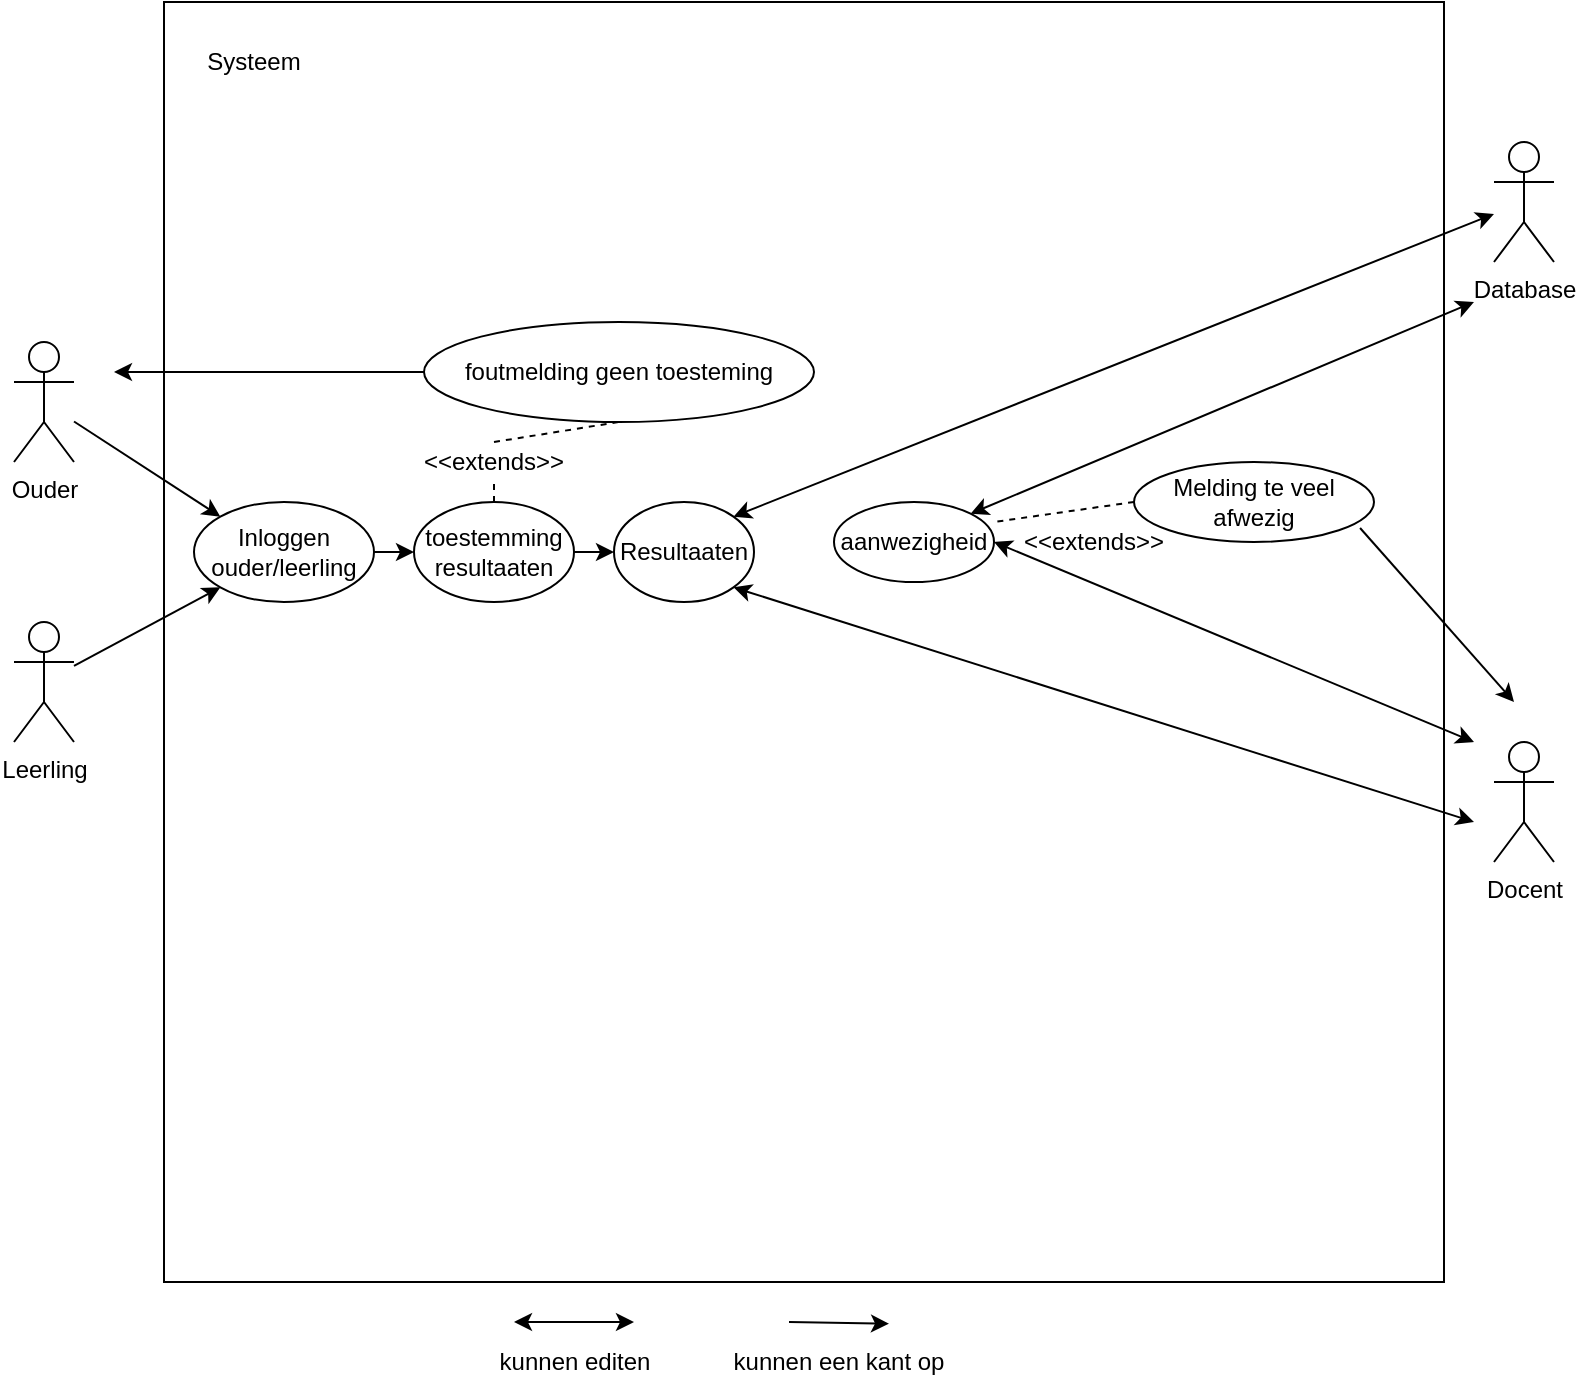 <mxfile version="13.0.9" type="device"><diagram id="n9TD1nIPz1bai6DweFNo" name="Page-1"><mxGraphModel dx="1550" dy="835" grid="1" gridSize="10" guides="1" tooltips="1" connect="1" arrows="1" fold="1" page="1" pageScale="1" pageWidth="850" pageHeight="1100" math="0" shadow="0"><root><mxCell id="0"/><mxCell id="1" parent="0"/><mxCell id="qPa-EBhEGgzZpWstgwGw-1" value="" style="whiteSpace=wrap;html=1;aspect=fixed;" vertex="1" parent="1"><mxGeometry x="105" y="70" width="640" height="640" as="geometry"/></mxCell><mxCell id="qPa-EBhEGgzZpWstgwGw-3" value="&lt;div&gt;Leerling&lt;/div&gt;" style="shape=umlActor;verticalLabelPosition=bottom;labelBackgroundColor=#ffffff;verticalAlign=top;html=1;outlineConnect=0;" vertex="1" parent="1"><mxGeometry x="30" y="380" width="30" height="60" as="geometry"/></mxCell><mxCell id="qPa-EBhEGgzZpWstgwGw-5" value="&lt;div&gt;Systeem&lt;/div&gt;" style="text;html=1;strokeColor=none;fillColor=none;align=center;verticalAlign=middle;whiteSpace=wrap;rounded=0;" vertex="1" parent="1"><mxGeometry x="130" y="90" width="40" height="20" as="geometry"/></mxCell><mxCell id="qPa-EBhEGgzZpWstgwGw-6" value="Inloggen ouder/leerling" style="ellipse;whiteSpace=wrap;html=1;" vertex="1" parent="1"><mxGeometry x="120" y="320" width="90" height="50" as="geometry"/></mxCell><mxCell id="qPa-EBhEGgzZpWstgwGw-8" value="Ouder" style="shape=umlActor;verticalLabelPosition=bottom;labelBackgroundColor=#ffffff;verticalAlign=top;html=1;outlineConnect=0;" vertex="1" parent="1"><mxGeometry x="30" y="240" width="30" height="60" as="geometry"/></mxCell><mxCell id="qPa-EBhEGgzZpWstgwGw-10" value="Database" style="shape=umlActor;verticalLabelPosition=bottom;labelBackgroundColor=#ffffff;verticalAlign=top;html=1;outlineConnect=0;" vertex="1" parent="1"><mxGeometry x="770" y="140" width="30" height="60" as="geometry"/></mxCell><mxCell id="qPa-EBhEGgzZpWstgwGw-12" value="Resultaaten" style="ellipse;whiteSpace=wrap;html=1;" vertex="1" parent="1"><mxGeometry x="330" y="320" width="70" height="50" as="geometry"/></mxCell><mxCell id="qPa-EBhEGgzZpWstgwGw-14" value="" style="endArrow=classic;startArrow=classic;html=1;entryX=1;entryY=0;entryDx=0;entryDy=0;" edge="1" parent="1" source="qPa-EBhEGgzZpWstgwGw-10" target="qPa-EBhEGgzZpWstgwGw-12"><mxGeometry width="50" height="50" relative="1" as="geometry"><mxPoint x="400" y="390" as="sourcePoint"/><mxPoint x="450" y="340" as="targetPoint"/></mxGeometry></mxCell><mxCell id="qPa-EBhEGgzZpWstgwGw-16" value="" style="endArrow=classic;html=1;entryX=0;entryY=1;entryDx=0;entryDy=0;" edge="1" parent="1" source="qPa-EBhEGgzZpWstgwGw-3" target="qPa-EBhEGgzZpWstgwGw-6"><mxGeometry width="50" height="50" relative="1" as="geometry"><mxPoint x="400" y="390" as="sourcePoint"/><mxPoint x="450" y="340" as="targetPoint"/></mxGeometry></mxCell><mxCell id="qPa-EBhEGgzZpWstgwGw-17" value="" style="endArrow=classic;html=1;entryX=0;entryY=0;entryDx=0;entryDy=0;" edge="1" parent="1" source="qPa-EBhEGgzZpWstgwGw-8" target="qPa-EBhEGgzZpWstgwGw-6"><mxGeometry width="50" height="50" relative="1" as="geometry"><mxPoint x="400" y="390" as="sourcePoint"/><mxPoint x="450" y="340" as="targetPoint"/></mxGeometry></mxCell><mxCell id="qPa-EBhEGgzZpWstgwGw-20" value="&lt;div&gt;Docent&lt;/div&gt;" style="shape=umlActor;verticalLabelPosition=bottom;labelBackgroundColor=#ffffff;verticalAlign=top;html=1;outlineConnect=0;" vertex="1" parent="1"><mxGeometry x="770" y="440" width="30" height="60" as="geometry"/></mxCell><mxCell id="qPa-EBhEGgzZpWstgwGw-22" value="" style="endArrow=classic;startArrow=classic;html=1;entryX=1;entryY=1;entryDx=0;entryDy=0;" edge="1" parent="1" target="qPa-EBhEGgzZpWstgwGw-12"><mxGeometry width="50" height="50" relative="1" as="geometry"><mxPoint x="760" y="480" as="sourcePoint"/><mxPoint x="450" y="340" as="targetPoint"/></mxGeometry></mxCell><mxCell id="qPa-EBhEGgzZpWstgwGw-23" value="&lt;div&gt;aanwezigheid&lt;/div&gt;" style="ellipse;whiteSpace=wrap;html=1;" vertex="1" parent="1"><mxGeometry x="440" y="320" width="80" height="40" as="geometry"/></mxCell><mxCell id="qPa-EBhEGgzZpWstgwGw-30" value="&lt;div&gt;kunnen editen&lt;/div&gt;" style="text;html=1;align=center;verticalAlign=middle;resizable=0;points=[];autosize=1;" vertex="1" parent="1"><mxGeometry x="265" y="740" width="90" height="20" as="geometry"/></mxCell><mxCell id="qPa-EBhEGgzZpWstgwGw-31" value="" style="endArrow=classic;startArrow=classic;html=1;" edge="1" parent="1"><mxGeometry width="50" height="50" relative="1" as="geometry"><mxPoint x="280" y="730" as="sourcePoint"/><mxPoint x="340" y="730" as="targetPoint"/></mxGeometry></mxCell><mxCell id="qPa-EBhEGgzZpWstgwGw-33" value="" style="endArrow=classic;html=1;" edge="1" parent="1"><mxGeometry width="50" height="50" relative="1" as="geometry"><mxPoint x="417.5" y="730" as="sourcePoint"/><mxPoint x="467.5" y="730.882" as="targetPoint"/></mxGeometry></mxCell><mxCell id="qPa-EBhEGgzZpWstgwGw-37" value="&lt;div&gt;kunnen een kant op&lt;/div&gt;" style="text;html=1;strokeColor=none;fillColor=none;align=center;verticalAlign=middle;whiteSpace=wrap;rounded=0;" vertex="1" parent="1"><mxGeometry x="385" y="740" width="115" height="20" as="geometry"/></mxCell><mxCell id="qPa-EBhEGgzZpWstgwGw-40" value="" style="endArrow=classic;startArrow=classic;html=1;entryX=1;entryY=0.5;entryDx=0;entryDy=0;" edge="1" parent="1" target="qPa-EBhEGgzZpWstgwGw-23"><mxGeometry width="50" height="50" relative="1" as="geometry"><mxPoint x="760" y="440" as="sourcePoint"/><mxPoint x="450" y="340" as="targetPoint"/></mxGeometry></mxCell><mxCell id="qPa-EBhEGgzZpWstgwGw-41" value="" style="endArrow=classic;startArrow=classic;html=1;entryX=1;entryY=0;entryDx=0;entryDy=0;" edge="1" parent="1" target="qPa-EBhEGgzZpWstgwGw-23"><mxGeometry width="50" height="50" relative="1" as="geometry"><mxPoint x="760" y="220" as="sourcePoint"/><mxPoint x="450" y="340" as="targetPoint"/></mxGeometry></mxCell><mxCell id="qPa-EBhEGgzZpWstgwGw-42" value="Melding te veel afwezig" style="ellipse;whiteSpace=wrap;html=1;" vertex="1" parent="1"><mxGeometry x="590" y="300" width="120" height="40" as="geometry"/></mxCell><mxCell id="qPa-EBhEGgzZpWstgwGw-43" value="" style="endArrow=none;dashed=1;html=1;exitX=0;exitY=0.5;exitDx=0;exitDy=0;" edge="1" parent="1" source="qPa-EBhEGgzZpWstgwGw-42"><mxGeometry width="50" height="50" relative="1" as="geometry"><mxPoint x="400" y="390" as="sourcePoint"/><mxPoint x="520" y="330" as="targetPoint"/></mxGeometry></mxCell><mxCell id="qPa-EBhEGgzZpWstgwGw-44" value="" style="endArrow=classic;html=1;exitX=0.942;exitY=0.825;exitDx=0;exitDy=0;exitPerimeter=0;" edge="1" parent="1" source="qPa-EBhEGgzZpWstgwGw-42"><mxGeometry width="50" height="50" relative="1" as="geometry"><mxPoint x="400" y="390" as="sourcePoint"/><mxPoint x="780" y="420" as="targetPoint"/></mxGeometry></mxCell><mxCell id="qPa-EBhEGgzZpWstgwGw-45" value="&amp;lt;&amp;lt;extends&amp;gt;&amp;gt;" style="text;html=1;strokeColor=none;fillColor=none;align=center;verticalAlign=middle;whiteSpace=wrap;rounded=0;" vertex="1" parent="1"><mxGeometry x="550" y="330" width="40" height="20" as="geometry"/></mxCell><mxCell id="qPa-EBhEGgzZpWstgwGw-47" value="&lt;div&gt;&lt;span lang=&quot;NL&quot;&gt;toestemming resultaaten&lt;/span&gt;&lt;/div&gt;&lt;div&gt;&lt;span lang=&quot;NL&quot;&gt;&lt;/span&gt;&lt;/div&gt;" style="ellipse;whiteSpace=wrap;html=1;" vertex="1" parent="1"><mxGeometry x="230" y="320" width="80" height="50" as="geometry"/></mxCell><mxCell id="qPa-EBhEGgzZpWstgwGw-49" value="" style="endArrow=classic;html=1;entryX=0;entryY=0.5;entryDx=0;entryDy=0;" edge="1" parent="1" source="qPa-EBhEGgzZpWstgwGw-6" target="qPa-EBhEGgzZpWstgwGw-47"><mxGeometry width="50" height="50" relative="1" as="geometry"><mxPoint x="400" y="390" as="sourcePoint"/><mxPoint x="450" y="340" as="targetPoint"/></mxGeometry></mxCell><mxCell id="qPa-EBhEGgzZpWstgwGw-50" value="" style="endArrow=none;dashed=1;html=1;exitX=0.5;exitY=0;exitDx=0;exitDy=0;entryX=0.5;entryY=1;entryDx=0;entryDy=0;" edge="1" parent="1" source="qPa-EBhEGgzZpWstgwGw-53" target="qPa-EBhEGgzZpWstgwGw-51"><mxGeometry width="50" height="50" relative="1" as="geometry"><mxPoint x="400" y="390" as="sourcePoint"/><mxPoint x="450" y="340" as="targetPoint"/></mxGeometry></mxCell><mxCell id="qPa-EBhEGgzZpWstgwGw-51" value="foutmelding geen toesteming" style="ellipse;whiteSpace=wrap;html=1;" vertex="1" parent="1"><mxGeometry x="235" y="230" width="195" height="50" as="geometry"/></mxCell><mxCell id="qPa-EBhEGgzZpWstgwGw-53" value="&amp;lt;&amp;lt;extends&amp;gt;&amp;gt;" style="text;html=1;strokeColor=none;fillColor=none;align=center;verticalAlign=middle;whiteSpace=wrap;rounded=0;" vertex="1" parent="1"><mxGeometry x="250" y="290" width="40" height="20" as="geometry"/></mxCell><mxCell id="qPa-EBhEGgzZpWstgwGw-54" value="" style="endArrow=none;dashed=1;html=1;exitX=0.5;exitY=0;exitDx=0;exitDy=0;entryX=0.5;entryY=1;entryDx=0;entryDy=0;" edge="1" parent="1" source="qPa-EBhEGgzZpWstgwGw-47" target="qPa-EBhEGgzZpWstgwGw-53"><mxGeometry width="50" height="50" relative="1" as="geometry"><mxPoint x="270" y="320" as="sourcePoint"/><mxPoint x="270" y="280" as="targetPoint"/></mxGeometry></mxCell><mxCell id="qPa-EBhEGgzZpWstgwGw-57" value="" style="endArrow=classic;html=1;exitX=0;exitY=0.5;exitDx=0;exitDy=0;" edge="1" parent="1" source="qPa-EBhEGgzZpWstgwGw-51"><mxGeometry width="50" height="50" relative="1" as="geometry"><mxPoint x="400" y="390" as="sourcePoint"/><mxPoint x="80" y="255" as="targetPoint"/></mxGeometry></mxCell><mxCell id="qPa-EBhEGgzZpWstgwGw-58" value="" style="endArrow=classic;html=1;exitX=1;exitY=0.5;exitDx=0;exitDy=0;" edge="1" parent="1" source="qPa-EBhEGgzZpWstgwGw-47"><mxGeometry width="50" height="50" relative="1" as="geometry"><mxPoint x="400" y="390" as="sourcePoint"/><mxPoint x="330" y="345" as="targetPoint"/></mxGeometry></mxCell></root></mxGraphModel></diagram></mxfile>